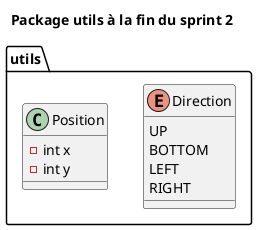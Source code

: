 @startuml

title Package utils à la fin du sprint 2

package utils {
    
    enum Direction {
        UP
        BOTTOM
        LEFT
        RIGHT
    }

    class Position {
        - int x
        - int y
    }
}

@enduml